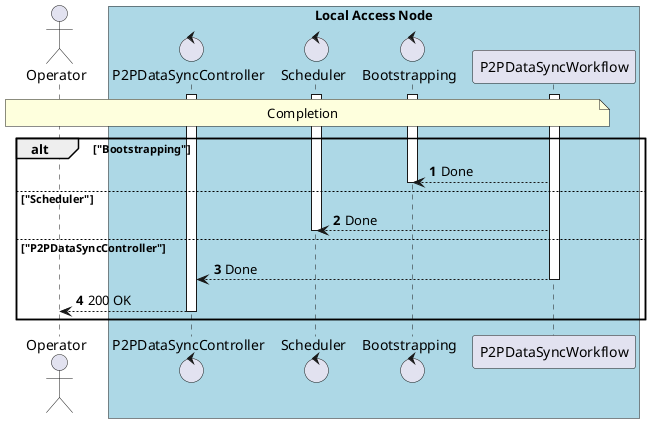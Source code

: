 @startuml
'https://plantuml.com/sequence-diagram

autonumber
skinparam BoxPadding 10

' -------------------- Headers -------------------- '

actor "Operator" as operator

box "Local Access Node" #LightBlue
    control "P2PDataSyncController" as p2p_data_sync_controller
    control "Scheduler" as scheduler
    control "Bootstrapping" as bootstrapping
    participant "P2PDataSyncWorkflow" as p2p_data_sync_workflow
end box


' -------------------- Diagram -------------------- '

activate p2p_data_sync_workflow
activate bootstrapping
activate scheduler
activate p2p_data_sync_controller

note over operator, p2p_data_sync_workflow
    Completion
end note

alt "Bootstrapping"
    p2p_data_sync_workflow --> bootstrapping: Done
    deactivate bootstrapping
else "Scheduler"
    p2p_data_sync_workflow --> scheduler: Done
    deactivate scheduler
else "P2PDataSyncController"
    p2p_data_sync_workflow --> p2p_data_sync_controller: Done
    deactivate p2p_data_sync_workflow
    p2p_data_sync_controller --> operator: 200 OK
    deactivate p2p_data_sync_controller
end


@enduml
